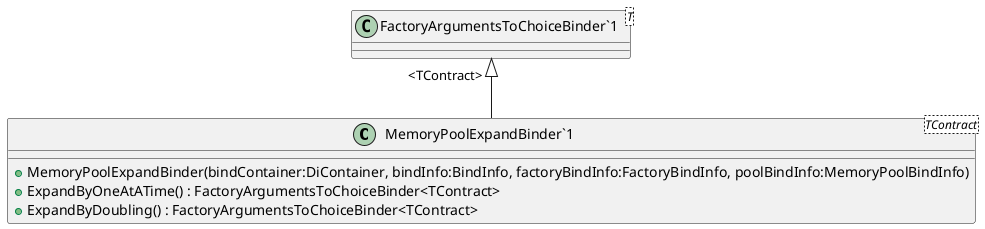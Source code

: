 @startuml
class "MemoryPoolExpandBinder`1"<TContract> {
    + MemoryPoolExpandBinder(bindContainer:DiContainer, bindInfo:BindInfo, factoryBindInfo:FactoryBindInfo, poolBindInfo:MemoryPoolBindInfo)
    + ExpandByOneAtATime() : FactoryArgumentsToChoiceBinder<TContract>
    + ExpandByDoubling() : FactoryArgumentsToChoiceBinder<TContract>
}
class "FactoryArgumentsToChoiceBinder`1"<T> {
}
"FactoryArgumentsToChoiceBinder`1" "<TContract>" <|-- "MemoryPoolExpandBinder`1"
@enduml
